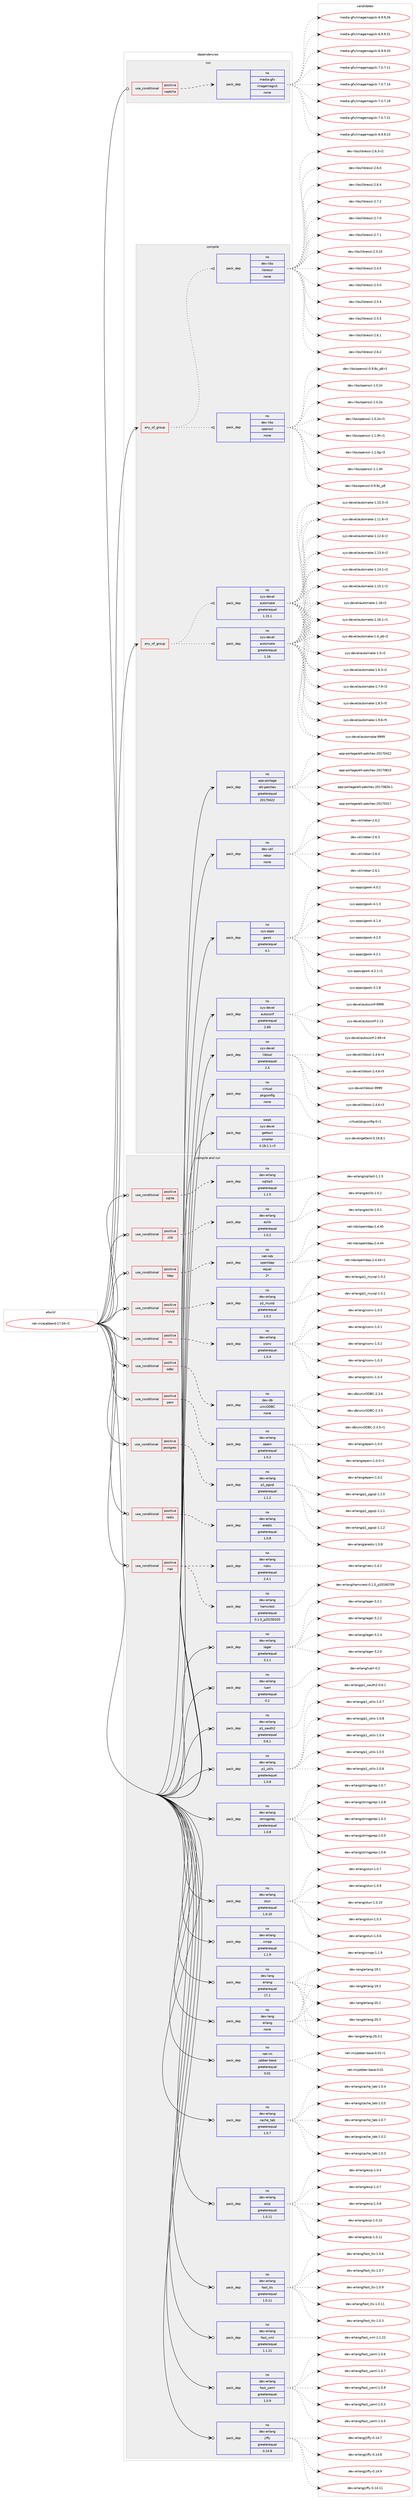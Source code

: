 digraph prolog {

# *************
# Graph options
# *************

newrank=true;
concentrate=true;
compound=true;
graph [rankdir=LR,fontname=Helvetica,fontsize=10,ranksep=1.5];#, ranksep=2.5, nodesep=0.2];
edge  [arrowhead=vee];
node  [fontname=Helvetica,fontsize=10];

# **********
# The ebuild
# **********

subgraph cluster_leftcol {
color=gray;
rank=same;
label=<<i>ebuild</i>>;
id [label="net-im/ejabberd-17.04-r2", color=red, width=4, href="../net-im/ejabberd-17.04-r2.svg"];
}

# ****************
# The dependencies
# ****************

subgraph cluster_midcol {
color=gray;
label=<<i>dependencies</i>>;
subgraph cluster_compile {
fillcolor="#eeeeee";
style=filled;
label=<<i>compile</i>>;
subgraph any10 {
dependency357 [label=<<TABLE BORDER="0" CELLBORDER="1" CELLSPACING="0" CELLPADDING="4"><TR><TD CELLPADDING="10">any_of_group</TD></TR></TABLE>>, shape=none, color=red];subgraph pack261 {
dependency358 [label=<<TABLE BORDER="0" CELLBORDER="1" CELLSPACING="0" CELLPADDING="4" WIDTH="220"><TR><TD ROWSPAN="6" CELLPADDING="30">pack_dep</TD></TR><TR><TD WIDTH="110">no</TD></TR><TR><TD>dev-libs</TD></TR><TR><TD>openssl</TD></TR><TR><TD>none</TD></TR><TR><TD></TD></TR></TABLE>>, shape=none, color=blue];
}
dependency357:e -> dependency358:w [weight=20,style="dotted",arrowhead="oinv"];
subgraph pack262 {
dependency359 [label=<<TABLE BORDER="0" CELLBORDER="1" CELLSPACING="0" CELLPADDING="4" WIDTH="220"><TR><TD ROWSPAN="6" CELLPADDING="30">pack_dep</TD></TR><TR><TD WIDTH="110">no</TD></TR><TR><TD>dev-libs</TD></TR><TR><TD>libressl</TD></TR><TR><TD>none</TD></TR><TR><TD></TD></TR></TABLE>>, shape=none, color=blue];
}
dependency357:e -> dependency359:w [weight=20,style="dotted",arrowhead="oinv"];
}
id:e -> dependency357:w [weight=20,style="solid",arrowhead="vee"];
subgraph any11 {
dependency360 [label=<<TABLE BORDER="0" CELLBORDER="1" CELLSPACING="0" CELLPADDING="4"><TR><TD CELLPADDING="10">any_of_group</TD></TR></TABLE>>, shape=none, color=red];subgraph pack263 {
dependency361 [label=<<TABLE BORDER="0" CELLBORDER="1" CELLSPACING="0" CELLPADDING="4" WIDTH="220"><TR><TD ROWSPAN="6" CELLPADDING="30">pack_dep</TD></TR><TR><TD WIDTH="110">no</TD></TR><TR><TD>sys-devel</TD></TR><TR><TD>automake</TD></TR><TR><TD>greaterequal</TD></TR><TR><TD>1.16</TD></TR></TABLE>>, shape=none, color=blue];
}
dependency360:e -> dependency361:w [weight=20,style="dotted",arrowhead="oinv"];
subgraph pack264 {
dependency362 [label=<<TABLE BORDER="0" CELLBORDER="1" CELLSPACING="0" CELLPADDING="4" WIDTH="220"><TR><TD ROWSPAN="6" CELLPADDING="30">pack_dep</TD></TR><TR><TD WIDTH="110">no</TD></TR><TR><TD>sys-devel</TD></TR><TR><TD>automake</TD></TR><TR><TD>greaterequal</TD></TR><TR><TD>1.15.1</TD></TR></TABLE>>, shape=none, color=blue];
}
dependency360:e -> dependency362:w [weight=20,style="dotted",arrowhead="oinv"];
}
id:e -> dependency360:w [weight=20,style="solid",arrowhead="vee"];
subgraph pack265 {
dependency363 [label=<<TABLE BORDER="0" CELLBORDER="1" CELLSPACING="0" CELLPADDING="4" WIDTH="220"><TR><TD ROWSPAN="6" CELLPADDING="30">pack_dep</TD></TR><TR><TD WIDTH="110">no</TD></TR><TR><TD>app-portage</TD></TR><TR><TD>elt-patches</TD></TR><TR><TD>greaterequal</TD></TR><TR><TD>20170422</TD></TR></TABLE>>, shape=none, color=blue];
}
id:e -> dependency363:w [weight=20,style="solid",arrowhead="vee"];
subgraph pack266 {
dependency364 [label=<<TABLE BORDER="0" CELLBORDER="1" CELLSPACING="0" CELLPADDING="4" WIDTH="220"><TR><TD ROWSPAN="6" CELLPADDING="30">pack_dep</TD></TR><TR><TD WIDTH="110">no</TD></TR><TR><TD>dev-util</TD></TR><TR><TD>rebar</TD></TR><TR><TD>none</TD></TR><TR><TD></TD></TR></TABLE>>, shape=none, color=blue];
}
id:e -> dependency364:w [weight=20,style="solid",arrowhead="vee"];
subgraph pack267 {
dependency365 [label=<<TABLE BORDER="0" CELLBORDER="1" CELLSPACING="0" CELLPADDING="4" WIDTH="220"><TR><TD ROWSPAN="6" CELLPADDING="30">pack_dep</TD></TR><TR><TD WIDTH="110">no</TD></TR><TR><TD>sys-apps</TD></TR><TR><TD>gawk</TD></TR><TR><TD>greaterequal</TD></TR><TR><TD>4.1</TD></TR></TABLE>>, shape=none, color=blue];
}
id:e -> dependency365:w [weight=20,style="solid",arrowhead="vee"];
subgraph pack268 {
dependency366 [label=<<TABLE BORDER="0" CELLBORDER="1" CELLSPACING="0" CELLPADDING="4" WIDTH="220"><TR><TD ROWSPAN="6" CELLPADDING="30">pack_dep</TD></TR><TR><TD WIDTH="110">no</TD></TR><TR><TD>sys-devel</TD></TR><TR><TD>autoconf</TD></TR><TR><TD>greaterequal</TD></TR><TR><TD>2.69</TD></TR></TABLE>>, shape=none, color=blue];
}
id:e -> dependency366:w [weight=20,style="solid",arrowhead="vee"];
subgraph pack269 {
dependency367 [label=<<TABLE BORDER="0" CELLBORDER="1" CELLSPACING="0" CELLPADDING="4" WIDTH="220"><TR><TD ROWSPAN="6" CELLPADDING="30">pack_dep</TD></TR><TR><TD WIDTH="110">no</TD></TR><TR><TD>sys-devel</TD></TR><TR><TD>libtool</TD></TR><TR><TD>greaterequal</TD></TR><TR><TD>2.4</TD></TR></TABLE>>, shape=none, color=blue];
}
id:e -> dependency367:w [weight=20,style="solid",arrowhead="vee"];
subgraph pack270 {
dependency368 [label=<<TABLE BORDER="0" CELLBORDER="1" CELLSPACING="0" CELLPADDING="4" WIDTH="220"><TR><TD ROWSPAN="6" CELLPADDING="30">pack_dep</TD></TR><TR><TD WIDTH="110">no</TD></TR><TR><TD>virtual</TD></TR><TR><TD>pkgconfig</TD></TR><TR><TD>none</TD></TR><TR><TD></TD></TR></TABLE>>, shape=none, color=blue];
}
id:e -> dependency368:w [weight=20,style="solid",arrowhead="vee"];
subgraph pack271 {
dependency369 [label=<<TABLE BORDER="0" CELLBORDER="1" CELLSPACING="0" CELLPADDING="4" WIDTH="220"><TR><TD ROWSPAN="6" CELLPADDING="30">pack_dep</TD></TR><TR><TD WIDTH="110">weak</TD></TR><TR><TD>sys-devel</TD></TR><TR><TD>gettext</TD></TR><TR><TD>smaller</TD></TR><TR><TD>0.18.1.1-r3</TD></TR></TABLE>>, shape=none, color=blue];
}
id:e -> dependency369:w [weight=20,style="solid",arrowhead="vee"];
}
subgraph cluster_compileandrun {
fillcolor="#eeeeee";
style=filled;
label=<<i>compile and run</i>>;
subgraph cond88 {
dependency370 [label=<<TABLE BORDER="0" CELLBORDER="1" CELLSPACING="0" CELLPADDING="4"><TR><TD ROWSPAN="3" CELLPADDING="10">use_conditional</TD></TR><TR><TD>positive</TD></TR><TR><TD>ldap</TD></TR></TABLE>>, shape=none, color=red];
subgraph pack272 {
dependency371 [label=<<TABLE BORDER="0" CELLBORDER="1" CELLSPACING="0" CELLPADDING="4" WIDTH="220"><TR><TD ROWSPAN="6" CELLPADDING="30">pack_dep</TD></TR><TR><TD WIDTH="110">no</TD></TR><TR><TD>net-nds</TD></TR><TR><TD>openldap</TD></TR><TR><TD>equal</TD></TR><TR><TD>2*</TD></TR></TABLE>>, shape=none, color=blue];
}
dependency370:e -> dependency371:w [weight=20,style="dashed",arrowhead="vee"];
}
id:e -> dependency370:w [weight=20,style="solid",arrowhead="odotvee"];
subgraph cond89 {
dependency372 [label=<<TABLE BORDER="0" CELLBORDER="1" CELLSPACING="0" CELLPADDING="4"><TR><TD ROWSPAN="3" CELLPADDING="10">use_conditional</TD></TR><TR><TD>positive</TD></TR><TR><TD>mysql</TD></TR></TABLE>>, shape=none, color=red];
subgraph pack273 {
dependency373 [label=<<TABLE BORDER="0" CELLBORDER="1" CELLSPACING="0" CELLPADDING="4" WIDTH="220"><TR><TD ROWSPAN="6" CELLPADDING="30">pack_dep</TD></TR><TR><TD WIDTH="110">no</TD></TR><TR><TD>dev-erlang</TD></TR><TR><TD>p1_mysql</TD></TR><TR><TD>greaterequal</TD></TR><TR><TD>1.0.2</TD></TR></TABLE>>, shape=none, color=blue];
}
dependency372:e -> dependency373:w [weight=20,style="dashed",arrowhead="vee"];
}
id:e -> dependency372:w [weight=20,style="solid",arrowhead="odotvee"];
subgraph cond90 {
dependency374 [label=<<TABLE BORDER="0" CELLBORDER="1" CELLSPACING="0" CELLPADDING="4"><TR><TD ROWSPAN="3" CELLPADDING="10">use_conditional</TD></TR><TR><TD>positive</TD></TR><TR><TD>nls</TD></TR></TABLE>>, shape=none, color=red];
subgraph pack274 {
dependency375 [label=<<TABLE BORDER="0" CELLBORDER="1" CELLSPACING="0" CELLPADDING="4" WIDTH="220"><TR><TD ROWSPAN="6" CELLPADDING="30">pack_dep</TD></TR><TR><TD WIDTH="110">no</TD></TR><TR><TD>dev-erlang</TD></TR><TR><TD>iconv</TD></TR><TR><TD>greaterequal</TD></TR><TR><TD>1.0.4</TD></TR></TABLE>>, shape=none, color=blue];
}
dependency374:e -> dependency375:w [weight=20,style="dashed",arrowhead="vee"];
}
id:e -> dependency374:w [weight=20,style="solid",arrowhead="odotvee"];
subgraph cond91 {
dependency376 [label=<<TABLE BORDER="0" CELLBORDER="1" CELLSPACING="0" CELLPADDING="4"><TR><TD ROWSPAN="3" CELLPADDING="10">use_conditional</TD></TR><TR><TD>positive</TD></TR><TR><TD>odbc</TD></TR></TABLE>>, shape=none, color=red];
subgraph pack275 {
dependency377 [label=<<TABLE BORDER="0" CELLBORDER="1" CELLSPACING="0" CELLPADDING="4" WIDTH="220"><TR><TD ROWSPAN="6" CELLPADDING="30">pack_dep</TD></TR><TR><TD WIDTH="110">no</TD></TR><TR><TD>dev-db</TD></TR><TR><TD>unixODBC</TD></TR><TR><TD>none</TD></TR><TR><TD></TD></TR></TABLE>>, shape=none, color=blue];
}
dependency376:e -> dependency377:w [weight=20,style="dashed",arrowhead="vee"];
}
id:e -> dependency376:w [weight=20,style="solid",arrowhead="odotvee"];
subgraph cond92 {
dependency378 [label=<<TABLE BORDER="0" CELLBORDER="1" CELLSPACING="0" CELLPADDING="4"><TR><TD ROWSPAN="3" CELLPADDING="10">use_conditional</TD></TR><TR><TD>positive</TD></TR><TR><TD>pam</TD></TR></TABLE>>, shape=none, color=red];
subgraph pack276 {
dependency379 [label=<<TABLE BORDER="0" CELLBORDER="1" CELLSPACING="0" CELLPADDING="4" WIDTH="220"><TR><TD ROWSPAN="6" CELLPADDING="30">pack_dep</TD></TR><TR><TD WIDTH="110">no</TD></TR><TR><TD>dev-erlang</TD></TR><TR><TD>epam</TD></TR><TR><TD>greaterequal</TD></TR><TR><TD>1.0.2</TD></TR></TABLE>>, shape=none, color=blue];
}
dependency378:e -> dependency379:w [weight=20,style="dashed",arrowhead="vee"];
}
id:e -> dependency378:w [weight=20,style="solid",arrowhead="odotvee"];
subgraph cond93 {
dependency380 [label=<<TABLE BORDER="0" CELLBORDER="1" CELLSPACING="0" CELLPADDING="4"><TR><TD ROWSPAN="3" CELLPADDING="10">use_conditional</TD></TR><TR><TD>positive</TD></TR><TR><TD>postgres</TD></TR></TABLE>>, shape=none, color=red];
subgraph pack277 {
dependency381 [label=<<TABLE BORDER="0" CELLBORDER="1" CELLSPACING="0" CELLPADDING="4" WIDTH="220"><TR><TD ROWSPAN="6" CELLPADDING="30">pack_dep</TD></TR><TR><TD WIDTH="110">no</TD></TR><TR><TD>dev-erlang</TD></TR><TR><TD>p1_pgsql</TD></TR><TR><TD>greaterequal</TD></TR><TR><TD>1.1.2</TD></TR></TABLE>>, shape=none, color=blue];
}
dependency380:e -> dependency381:w [weight=20,style="dashed",arrowhead="vee"];
}
id:e -> dependency380:w [weight=20,style="solid",arrowhead="odotvee"];
subgraph cond94 {
dependency382 [label=<<TABLE BORDER="0" CELLBORDER="1" CELLSPACING="0" CELLPADDING="4"><TR><TD ROWSPAN="3" CELLPADDING="10">use_conditional</TD></TR><TR><TD>positive</TD></TR><TR><TD>redis</TD></TR></TABLE>>, shape=none, color=red];
subgraph pack278 {
dependency383 [label=<<TABLE BORDER="0" CELLBORDER="1" CELLSPACING="0" CELLPADDING="4" WIDTH="220"><TR><TD ROWSPAN="6" CELLPADDING="30">pack_dep</TD></TR><TR><TD WIDTH="110">no</TD></TR><TR><TD>dev-erlang</TD></TR><TR><TD>eredis</TD></TR><TR><TD>greaterequal</TD></TR><TR><TD>1.0.8</TD></TR></TABLE>>, shape=none, color=blue];
}
dependency382:e -> dependency383:w [weight=20,style="dashed",arrowhead="vee"];
}
id:e -> dependency382:w [weight=20,style="solid",arrowhead="odotvee"];
subgraph cond95 {
dependency384 [label=<<TABLE BORDER="0" CELLBORDER="1" CELLSPACING="0" CELLPADDING="4"><TR><TD ROWSPAN="3" CELLPADDING="10">use_conditional</TD></TR><TR><TD>positive</TD></TR><TR><TD>riak</TD></TR></TABLE>>, shape=none, color=red];
subgraph pack279 {
dependency385 [label=<<TABLE BORDER="0" CELLBORDER="1" CELLSPACING="0" CELLPADDING="4" WIDTH="220"><TR><TD ROWSPAN="6" CELLPADDING="30">pack_dep</TD></TR><TR><TD WIDTH="110">no</TD></TR><TR><TD>dev-erlang</TD></TR><TR><TD>hamcrest</TD></TR><TR><TD>greaterequal</TD></TR><TR><TD>0.1.0_p20150103</TD></TR></TABLE>>, shape=none, color=blue];
}
dependency384:e -> dependency385:w [weight=20,style="dashed",arrowhead="vee"];
subgraph pack280 {
dependency386 [label=<<TABLE BORDER="0" CELLBORDER="1" CELLSPACING="0" CELLPADDING="4" WIDTH="220"><TR><TD ROWSPAN="6" CELLPADDING="30">pack_dep</TD></TR><TR><TD WIDTH="110">no</TD></TR><TR><TD>dev-erlang</TD></TR><TR><TD>riakc</TD></TR><TR><TD>greaterequal</TD></TR><TR><TD>2.4.1</TD></TR></TABLE>>, shape=none, color=blue];
}
dependency384:e -> dependency386:w [weight=20,style="dashed",arrowhead="vee"];
}
id:e -> dependency384:w [weight=20,style="solid",arrowhead="odotvee"];
subgraph cond96 {
dependency387 [label=<<TABLE BORDER="0" CELLBORDER="1" CELLSPACING="0" CELLPADDING="4"><TR><TD ROWSPAN="3" CELLPADDING="10">use_conditional</TD></TR><TR><TD>positive</TD></TR><TR><TD>sqlite</TD></TR></TABLE>>, shape=none, color=red];
subgraph pack281 {
dependency388 [label=<<TABLE BORDER="0" CELLBORDER="1" CELLSPACING="0" CELLPADDING="4" WIDTH="220"><TR><TD ROWSPAN="6" CELLPADDING="30">pack_dep</TD></TR><TR><TD WIDTH="110">no</TD></TR><TR><TD>dev-erlang</TD></TR><TR><TD>sqlite3</TD></TR><TR><TD>greaterequal</TD></TR><TR><TD>1.1.5</TD></TR></TABLE>>, shape=none, color=blue];
}
dependency387:e -> dependency388:w [weight=20,style="dashed",arrowhead="vee"];
}
id:e -> dependency387:w [weight=20,style="solid",arrowhead="odotvee"];
subgraph cond97 {
dependency389 [label=<<TABLE BORDER="0" CELLBORDER="1" CELLSPACING="0" CELLPADDING="4"><TR><TD ROWSPAN="3" CELLPADDING="10">use_conditional</TD></TR><TR><TD>positive</TD></TR><TR><TD>zlib</TD></TR></TABLE>>, shape=none, color=red];
subgraph pack282 {
dependency390 [label=<<TABLE BORDER="0" CELLBORDER="1" CELLSPACING="0" CELLPADDING="4" WIDTH="220"><TR><TD ROWSPAN="6" CELLPADDING="30">pack_dep</TD></TR><TR><TD WIDTH="110">no</TD></TR><TR><TD>dev-erlang</TD></TR><TR><TD>ezlib</TD></TR><TR><TD>greaterequal</TD></TR><TR><TD>1.0.2</TD></TR></TABLE>>, shape=none, color=blue];
}
dependency389:e -> dependency390:w [weight=20,style="dashed",arrowhead="vee"];
}
id:e -> dependency389:w [weight=20,style="solid",arrowhead="odotvee"];
subgraph pack283 {
dependency391 [label=<<TABLE BORDER="0" CELLBORDER="1" CELLSPACING="0" CELLPADDING="4" WIDTH="220"><TR><TD ROWSPAN="6" CELLPADDING="30">pack_dep</TD></TR><TR><TD WIDTH="110">no</TD></TR><TR><TD>dev-erlang</TD></TR><TR><TD>cache_tab</TD></TR><TR><TD>greaterequal</TD></TR><TR><TD>1.0.7</TD></TR></TABLE>>, shape=none, color=blue];
}
id:e -> dependency391:w [weight=20,style="solid",arrowhead="odotvee"];
subgraph pack284 {
dependency392 [label=<<TABLE BORDER="0" CELLBORDER="1" CELLSPACING="0" CELLPADDING="4" WIDTH="220"><TR><TD ROWSPAN="6" CELLPADDING="30">pack_dep</TD></TR><TR><TD WIDTH="110">no</TD></TR><TR><TD>dev-erlang</TD></TR><TR><TD>esip</TD></TR><TR><TD>greaterequal</TD></TR><TR><TD>1.0.11</TD></TR></TABLE>>, shape=none, color=blue];
}
id:e -> dependency392:w [weight=20,style="solid",arrowhead="odotvee"];
subgraph pack285 {
dependency393 [label=<<TABLE BORDER="0" CELLBORDER="1" CELLSPACING="0" CELLPADDING="4" WIDTH="220"><TR><TD ROWSPAN="6" CELLPADDING="30">pack_dep</TD></TR><TR><TD WIDTH="110">no</TD></TR><TR><TD>dev-erlang</TD></TR><TR><TD>fast_tls</TD></TR><TR><TD>greaterequal</TD></TR><TR><TD>1.0.11</TD></TR></TABLE>>, shape=none, color=blue];
}
id:e -> dependency393:w [weight=20,style="solid",arrowhead="odotvee"];
subgraph pack286 {
dependency394 [label=<<TABLE BORDER="0" CELLBORDER="1" CELLSPACING="0" CELLPADDING="4" WIDTH="220"><TR><TD ROWSPAN="6" CELLPADDING="30">pack_dep</TD></TR><TR><TD WIDTH="110">no</TD></TR><TR><TD>dev-erlang</TD></TR><TR><TD>fast_xml</TD></TR><TR><TD>greaterequal</TD></TR><TR><TD>1.1.21</TD></TR></TABLE>>, shape=none, color=blue];
}
id:e -> dependency394:w [weight=20,style="solid",arrowhead="odotvee"];
subgraph pack287 {
dependency395 [label=<<TABLE BORDER="0" CELLBORDER="1" CELLSPACING="0" CELLPADDING="4" WIDTH="220"><TR><TD ROWSPAN="6" CELLPADDING="30">pack_dep</TD></TR><TR><TD WIDTH="110">no</TD></TR><TR><TD>dev-erlang</TD></TR><TR><TD>fast_yaml</TD></TR><TR><TD>greaterequal</TD></TR><TR><TD>1.0.9</TD></TR></TABLE>>, shape=none, color=blue];
}
id:e -> dependency395:w [weight=20,style="solid",arrowhead="odotvee"];
subgraph pack288 {
dependency396 [label=<<TABLE BORDER="0" CELLBORDER="1" CELLSPACING="0" CELLPADDING="4" WIDTH="220"><TR><TD ROWSPAN="6" CELLPADDING="30">pack_dep</TD></TR><TR><TD WIDTH="110">no</TD></TR><TR><TD>dev-erlang</TD></TR><TR><TD>jiffy</TD></TR><TR><TD>greaterequal</TD></TR><TR><TD>0.14.8</TD></TR></TABLE>>, shape=none, color=blue];
}
id:e -> dependency396:w [weight=20,style="solid",arrowhead="odotvee"];
subgraph pack289 {
dependency397 [label=<<TABLE BORDER="0" CELLBORDER="1" CELLSPACING="0" CELLPADDING="4" WIDTH="220"><TR><TD ROWSPAN="6" CELLPADDING="30">pack_dep</TD></TR><TR><TD WIDTH="110">no</TD></TR><TR><TD>dev-erlang</TD></TR><TR><TD>lager</TD></TR><TR><TD>greaterequal</TD></TR><TR><TD>3.2.1</TD></TR></TABLE>>, shape=none, color=blue];
}
id:e -> dependency397:w [weight=20,style="solid",arrowhead="odotvee"];
subgraph pack290 {
dependency398 [label=<<TABLE BORDER="0" CELLBORDER="1" CELLSPACING="0" CELLPADDING="4" WIDTH="220"><TR><TD ROWSPAN="6" CELLPADDING="30">pack_dep</TD></TR><TR><TD WIDTH="110">no</TD></TR><TR><TD>dev-erlang</TD></TR><TR><TD>luerl</TD></TR><TR><TD>greaterequal</TD></TR><TR><TD>0.2</TD></TR></TABLE>>, shape=none, color=blue];
}
id:e -> dependency398:w [weight=20,style="solid",arrowhead="odotvee"];
subgraph pack291 {
dependency399 [label=<<TABLE BORDER="0" CELLBORDER="1" CELLSPACING="0" CELLPADDING="4" WIDTH="220"><TR><TD ROWSPAN="6" CELLPADDING="30">pack_dep</TD></TR><TR><TD WIDTH="110">no</TD></TR><TR><TD>dev-erlang</TD></TR><TR><TD>p1_oauth2</TD></TR><TR><TD>greaterequal</TD></TR><TR><TD>0.6.1</TD></TR></TABLE>>, shape=none, color=blue];
}
id:e -> dependency399:w [weight=20,style="solid",arrowhead="odotvee"];
subgraph pack292 {
dependency400 [label=<<TABLE BORDER="0" CELLBORDER="1" CELLSPACING="0" CELLPADDING="4" WIDTH="220"><TR><TD ROWSPAN="6" CELLPADDING="30">pack_dep</TD></TR><TR><TD WIDTH="110">no</TD></TR><TR><TD>dev-erlang</TD></TR><TR><TD>p1_utils</TD></TR><TR><TD>greaterequal</TD></TR><TR><TD>1.0.8</TD></TR></TABLE>>, shape=none, color=blue];
}
id:e -> dependency400:w [weight=20,style="solid",arrowhead="odotvee"];
subgraph pack293 {
dependency401 [label=<<TABLE BORDER="0" CELLBORDER="1" CELLSPACING="0" CELLPADDING="4" WIDTH="220"><TR><TD ROWSPAN="6" CELLPADDING="30">pack_dep</TD></TR><TR><TD WIDTH="110">no</TD></TR><TR><TD>dev-erlang</TD></TR><TR><TD>stringprep</TD></TR><TR><TD>greaterequal</TD></TR><TR><TD>1.0.8</TD></TR></TABLE>>, shape=none, color=blue];
}
id:e -> dependency401:w [weight=20,style="solid",arrowhead="odotvee"];
subgraph pack294 {
dependency402 [label=<<TABLE BORDER="0" CELLBORDER="1" CELLSPACING="0" CELLPADDING="4" WIDTH="220"><TR><TD ROWSPAN="6" CELLPADDING="30">pack_dep</TD></TR><TR><TD WIDTH="110">no</TD></TR><TR><TD>dev-erlang</TD></TR><TR><TD>stun</TD></TR><TR><TD>greaterequal</TD></TR><TR><TD>1.0.10</TD></TR></TABLE>>, shape=none, color=blue];
}
id:e -> dependency402:w [weight=20,style="solid",arrowhead="odotvee"];
subgraph pack295 {
dependency403 [label=<<TABLE BORDER="0" CELLBORDER="1" CELLSPACING="0" CELLPADDING="4" WIDTH="220"><TR><TD ROWSPAN="6" CELLPADDING="30">pack_dep</TD></TR><TR><TD WIDTH="110">no</TD></TR><TR><TD>dev-erlang</TD></TR><TR><TD>xmpp</TD></TR><TR><TD>greaterequal</TD></TR><TR><TD>1.1.9</TD></TR></TABLE>>, shape=none, color=blue];
}
id:e -> dependency403:w [weight=20,style="solid",arrowhead="odotvee"];
subgraph pack296 {
dependency404 [label=<<TABLE BORDER="0" CELLBORDER="1" CELLSPACING="0" CELLPADDING="4" WIDTH="220"><TR><TD ROWSPAN="6" CELLPADDING="30">pack_dep</TD></TR><TR><TD WIDTH="110">no</TD></TR><TR><TD>dev-lang</TD></TR><TR><TD>erlang</TD></TR><TR><TD>greaterequal</TD></TR><TR><TD>17.1</TD></TR></TABLE>>, shape=none, color=blue];
}
id:e -> dependency404:w [weight=20,style="solid",arrowhead="odotvee"];
subgraph pack297 {
dependency405 [label=<<TABLE BORDER="0" CELLBORDER="1" CELLSPACING="0" CELLPADDING="4" WIDTH="220"><TR><TD ROWSPAN="6" CELLPADDING="30">pack_dep</TD></TR><TR><TD WIDTH="110">no</TD></TR><TR><TD>dev-lang</TD></TR><TR><TD>erlang</TD></TR><TR><TD>none</TD></TR><TR><TD></TD></TR></TABLE>>, shape=none, color=blue];
}
id:e -> dependency405:w [weight=20,style="solid",arrowhead="odotvee"];
subgraph pack298 {
dependency406 [label=<<TABLE BORDER="0" CELLBORDER="1" CELLSPACING="0" CELLPADDING="4" WIDTH="220"><TR><TD ROWSPAN="6" CELLPADDING="30">pack_dep</TD></TR><TR><TD WIDTH="110">no</TD></TR><TR><TD>net-im</TD></TR><TR><TD>jabber-base</TD></TR><TR><TD>greaterequal</TD></TR><TR><TD>0.01</TD></TR></TABLE>>, shape=none, color=blue];
}
id:e -> dependency406:w [weight=20,style="solid",arrowhead="odotvee"];
}
subgraph cluster_run {
fillcolor="#eeeeee";
style=filled;
label=<<i>run</i>>;
subgraph cond98 {
dependency407 [label=<<TABLE BORDER="0" CELLBORDER="1" CELLSPACING="0" CELLPADDING="4"><TR><TD ROWSPAN="3" CELLPADDING="10">use_conditional</TD></TR><TR><TD>positive</TD></TR><TR><TD>captcha</TD></TR></TABLE>>, shape=none, color=red];
subgraph pack299 {
dependency408 [label=<<TABLE BORDER="0" CELLBORDER="1" CELLSPACING="0" CELLPADDING="4" WIDTH="220"><TR><TD ROWSPAN="6" CELLPADDING="30">pack_dep</TD></TR><TR><TD WIDTH="110">no</TD></TR><TR><TD>media-gfx</TD></TR><TR><TD>imagemagick</TD></TR><TR><TD>none</TD></TR><TR><TD></TD></TR></TABLE>>, shape=none, color=blue];
}
dependency407:e -> dependency408:w [weight=20,style="dashed",arrowhead="vee"];
}
id:e -> dependency407:w [weight=20,style="solid",arrowhead="odot"];
}
}

# **************
# The candidates
# **************

subgraph cluster_choices {
rank=same;
color=gray;
label=<<i>candidates</i>>;

subgraph choice261 {
color=black;
nodesep=1;
choice1001011184510810598115471111121011101151151084549464946481034511451 [label="dev-libs/openssl-1.1.0g-r3", color=red, width=4,href="../dev-libs/openssl-1.1.0g-r3.svg"];
choice100101118451081059811547111112101110115115108454946494648104 [label="dev-libs/openssl-1.1.0h", color=red, width=4,href="../dev-libs/openssl-1.1.0h.svg"];
choice1001011184510810598115471111121011101151151084548465746561229511256 [label="dev-libs/openssl-0.9.8z_p8", color=red, width=4,href="../dev-libs/openssl-0.9.8z_p8.svg"];
choice10010111845108105981154711111210111011511510845484657465612295112564511449 [label="dev-libs/openssl-0.9.8z_p8-r1", color=red, width=4,href="../dev-libs/openssl-0.9.8z_p8-r1.svg"];
choice100101118451081059811547111112101110115115108454946484650110 [label="dev-libs/openssl-1.0.2n", color=red, width=4,href="../dev-libs/openssl-1.0.2n.svg"];
choice100101118451081059811547111112101110115115108454946484650111 [label="dev-libs/openssl-1.0.2o", color=red, width=4,href="../dev-libs/openssl-1.0.2o.svg"];
choice1001011184510810598115471111121011101151151084549464846501114511449 [label="dev-libs/openssl-1.0.2o-r1", color=red, width=4,href="../dev-libs/openssl-1.0.2o-r1.svg"];
choice1001011184510810598115471111121011101151151084549464946481044511449 [label="dev-libs/openssl-1.1.0h-r1", color=red, width=4,href="../dev-libs/openssl-1.1.0h-r1.svg"];
dependency358:e -> choice1001011184510810598115471111121011101151151084549464946481034511451:w [style=dotted,weight="100"];
dependency358:e -> choice100101118451081059811547111112101110115115108454946494648104:w [style=dotted,weight="100"];
dependency358:e -> choice1001011184510810598115471111121011101151151084548465746561229511256:w [style=dotted,weight="100"];
dependency358:e -> choice10010111845108105981154711111210111011511510845484657465612295112564511449:w [style=dotted,weight="100"];
dependency358:e -> choice100101118451081059811547111112101110115115108454946484650110:w [style=dotted,weight="100"];
dependency358:e -> choice100101118451081059811547111112101110115115108454946484650111:w [style=dotted,weight="100"];
dependency358:e -> choice1001011184510810598115471111121011101151151084549464846501114511449:w [style=dotted,weight="100"];
dependency358:e -> choice1001011184510810598115471111121011101151151084549464946481044511449:w [style=dotted,weight="100"];
}
subgraph choice262 {
color=black;
nodesep=1;
choice10010111845108105981154710810598114101115115108455046554648 [label="dev-libs/libressl-2.7.0", color=red, width=4,href="../dev-libs/libressl-2.7.0.svg"];
choice10010111845108105981154710810598114101115115108455046554649 [label="dev-libs/libressl-2.7.1", color=red, width=4,href="../dev-libs/libressl-2.7.1.svg"];
choice1001011184510810598115471081059811410111511510845504651464948 [label="dev-libs/libressl-2.3.10", color=red, width=4,href="../dev-libs/libressl-2.3.10.svg"];
choice10010111845108105981154710810598114101115115108455046524653 [label="dev-libs/libressl-2.4.5", color=red, width=4,href="../dev-libs/libressl-2.4.5.svg"];
choice10010111845108105981154710810598114101115115108455046534648 [label="dev-libs/libressl-2.5.0", color=red, width=4,href="../dev-libs/libressl-2.5.0.svg"];
choice10010111845108105981154710810598114101115115108455046534652 [label="dev-libs/libressl-2.5.4", color=red, width=4,href="../dev-libs/libressl-2.5.4.svg"];
choice10010111845108105981154710810598114101115115108455046534653 [label="dev-libs/libressl-2.5.5", color=red, width=4,href="../dev-libs/libressl-2.5.5.svg"];
choice10010111845108105981154710810598114101115115108455046544649 [label="dev-libs/libressl-2.6.1", color=red, width=4,href="../dev-libs/libressl-2.6.1.svg"];
choice10010111845108105981154710810598114101115115108455046544650 [label="dev-libs/libressl-2.6.2", color=red, width=4,href="../dev-libs/libressl-2.6.2.svg"];
choice100101118451081059811547108105981141011151151084550465446514511450 [label="dev-libs/libressl-2.6.3-r2", color=red, width=4,href="../dev-libs/libressl-2.6.3-r2.svg"];
choice10010111845108105981154710810598114101115115108455046544648 [label="dev-libs/libressl-2.6.0", color=red, width=4,href="../dev-libs/libressl-2.6.0.svg"];
choice10010111845108105981154710810598114101115115108455046544652 [label="dev-libs/libressl-2.6.4", color=red, width=4,href="../dev-libs/libressl-2.6.4.svg"];
choice10010111845108105981154710810598114101115115108455046554650 [label="dev-libs/libressl-2.7.2", color=red, width=4,href="../dev-libs/libressl-2.7.2.svg"];
dependency359:e -> choice10010111845108105981154710810598114101115115108455046554648:w [style=dotted,weight="100"];
dependency359:e -> choice10010111845108105981154710810598114101115115108455046554649:w [style=dotted,weight="100"];
dependency359:e -> choice1001011184510810598115471081059811410111511510845504651464948:w [style=dotted,weight="100"];
dependency359:e -> choice10010111845108105981154710810598114101115115108455046524653:w [style=dotted,weight="100"];
dependency359:e -> choice10010111845108105981154710810598114101115115108455046534648:w [style=dotted,weight="100"];
dependency359:e -> choice10010111845108105981154710810598114101115115108455046534652:w [style=dotted,weight="100"];
dependency359:e -> choice10010111845108105981154710810598114101115115108455046534653:w [style=dotted,weight="100"];
dependency359:e -> choice10010111845108105981154710810598114101115115108455046544649:w [style=dotted,weight="100"];
dependency359:e -> choice10010111845108105981154710810598114101115115108455046544650:w [style=dotted,weight="100"];
dependency359:e -> choice100101118451081059811547108105981141011151151084550465446514511450:w [style=dotted,weight="100"];
dependency359:e -> choice10010111845108105981154710810598114101115115108455046544648:w [style=dotted,weight="100"];
dependency359:e -> choice10010111845108105981154710810598114101115115108455046544652:w [style=dotted,weight="100"];
dependency359:e -> choice10010111845108105981154710810598114101115115108455046554650:w [style=dotted,weight="100"];
}
subgraph choice263 {
color=black;
nodesep=1;
choice11512111545100101118101108479711711611110997107101454946494846514511451 [label="sys-devel/automake-1.10.3-r3", color=red, width=4,href="../sys-devel/automake-1.10.3-r3.svg"];
choice11512111545100101118101108479711711611110997107101454946494946544511451 [label="sys-devel/automake-1.11.6-r3", color=red, width=4,href="../sys-devel/automake-1.11.6-r3.svg"];
choice11512111545100101118101108479711711611110997107101454946495046544511450 [label="sys-devel/automake-1.12.6-r2", color=red, width=4,href="../sys-devel/automake-1.12.6-r2.svg"];
choice11512111545100101118101108479711711611110997107101454946495146524511450 [label="sys-devel/automake-1.13.4-r2", color=red, width=4,href="../sys-devel/automake-1.13.4-r2.svg"];
choice11512111545100101118101108479711711611110997107101454946495246494511450 [label="sys-devel/automake-1.14.1-r2", color=red, width=4,href="../sys-devel/automake-1.14.1-r2.svg"];
choice11512111545100101118101108479711711611110997107101454946495346494511450 [label="sys-devel/automake-1.15.1-r2", color=red, width=4,href="../sys-devel/automake-1.15.1-r2.svg"];
choice1151211154510010111810110847971171161111099710710145494649544511450 [label="sys-devel/automake-1.16-r2", color=red, width=4,href="../sys-devel/automake-1.16-r2.svg"];
choice11512111545100101118101108479711711611110997107101454946495446494511449 [label="sys-devel/automake-1.16.1-r1", color=red, width=4,href="../sys-devel/automake-1.16.1-r1.svg"];
choice115121115451001011181011084797117116111109971071014549465295112544511450 [label="sys-devel/automake-1.4_p6-r2", color=red, width=4,href="../sys-devel/automake-1.4_p6-r2.svg"];
choice11512111545100101118101108479711711611110997107101454946534511450 [label="sys-devel/automake-1.5-r2", color=red, width=4,href="../sys-devel/automake-1.5-r2.svg"];
choice115121115451001011181011084797117116111109971071014549465446514511450 [label="sys-devel/automake-1.6.3-r2", color=red, width=4,href="../sys-devel/automake-1.6.3-r2.svg"];
choice115121115451001011181011084797117116111109971071014549465546574511451 [label="sys-devel/automake-1.7.9-r3", color=red, width=4,href="../sys-devel/automake-1.7.9-r3.svg"];
choice115121115451001011181011084797117116111109971071014549465646534511453 [label="sys-devel/automake-1.8.5-r5", color=red, width=4,href="../sys-devel/automake-1.8.5-r5.svg"];
choice115121115451001011181011084797117116111109971071014549465746544511453 [label="sys-devel/automake-1.9.6-r5", color=red, width=4,href="../sys-devel/automake-1.9.6-r5.svg"];
choice115121115451001011181011084797117116111109971071014557575757 [label="sys-devel/automake-9999", color=red, width=4,href="../sys-devel/automake-9999.svg"];
dependency361:e -> choice11512111545100101118101108479711711611110997107101454946494846514511451:w [style=dotted,weight="100"];
dependency361:e -> choice11512111545100101118101108479711711611110997107101454946494946544511451:w [style=dotted,weight="100"];
dependency361:e -> choice11512111545100101118101108479711711611110997107101454946495046544511450:w [style=dotted,weight="100"];
dependency361:e -> choice11512111545100101118101108479711711611110997107101454946495146524511450:w [style=dotted,weight="100"];
dependency361:e -> choice11512111545100101118101108479711711611110997107101454946495246494511450:w [style=dotted,weight="100"];
dependency361:e -> choice11512111545100101118101108479711711611110997107101454946495346494511450:w [style=dotted,weight="100"];
dependency361:e -> choice1151211154510010111810110847971171161111099710710145494649544511450:w [style=dotted,weight="100"];
dependency361:e -> choice11512111545100101118101108479711711611110997107101454946495446494511449:w [style=dotted,weight="100"];
dependency361:e -> choice115121115451001011181011084797117116111109971071014549465295112544511450:w [style=dotted,weight="100"];
dependency361:e -> choice11512111545100101118101108479711711611110997107101454946534511450:w [style=dotted,weight="100"];
dependency361:e -> choice115121115451001011181011084797117116111109971071014549465446514511450:w [style=dotted,weight="100"];
dependency361:e -> choice115121115451001011181011084797117116111109971071014549465546574511451:w [style=dotted,weight="100"];
dependency361:e -> choice115121115451001011181011084797117116111109971071014549465646534511453:w [style=dotted,weight="100"];
dependency361:e -> choice115121115451001011181011084797117116111109971071014549465746544511453:w [style=dotted,weight="100"];
dependency361:e -> choice115121115451001011181011084797117116111109971071014557575757:w [style=dotted,weight="100"];
}
subgraph choice264 {
color=black;
nodesep=1;
choice11512111545100101118101108479711711611110997107101454946494846514511451 [label="sys-devel/automake-1.10.3-r3", color=red, width=4,href="../sys-devel/automake-1.10.3-r3.svg"];
choice11512111545100101118101108479711711611110997107101454946494946544511451 [label="sys-devel/automake-1.11.6-r3", color=red, width=4,href="../sys-devel/automake-1.11.6-r3.svg"];
choice11512111545100101118101108479711711611110997107101454946495046544511450 [label="sys-devel/automake-1.12.6-r2", color=red, width=4,href="../sys-devel/automake-1.12.6-r2.svg"];
choice11512111545100101118101108479711711611110997107101454946495146524511450 [label="sys-devel/automake-1.13.4-r2", color=red, width=4,href="../sys-devel/automake-1.13.4-r2.svg"];
choice11512111545100101118101108479711711611110997107101454946495246494511450 [label="sys-devel/automake-1.14.1-r2", color=red, width=4,href="../sys-devel/automake-1.14.1-r2.svg"];
choice11512111545100101118101108479711711611110997107101454946495346494511450 [label="sys-devel/automake-1.15.1-r2", color=red, width=4,href="../sys-devel/automake-1.15.1-r2.svg"];
choice1151211154510010111810110847971171161111099710710145494649544511450 [label="sys-devel/automake-1.16-r2", color=red, width=4,href="../sys-devel/automake-1.16-r2.svg"];
choice11512111545100101118101108479711711611110997107101454946495446494511449 [label="sys-devel/automake-1.16.1-r1", color=red, width=4,href="../sys-devel/automake-1.16.1-r1.svg"];
choice115121115451001011181011084797117116111109971071014549465295112544511450 [label="sys-devel/automake-1.4_p6-r2", color=red, width=4,href="../sys-devel/automake-1.4_p6-r2.svg"];
choice11512111545100101118101108479711711611110997107101454946534511450 [label="sys-devel/automake-1.5-r2", color=red, width=4,href="../sys-devel/automake-1.5-r2.svg"];
choice115121115451001011181011084797117116111109971071014549465446514511450 [label="sys-devel/automake-1.6.3-r2", color=red, width=4,href="../sys-devel/automake-1.6.3-r2.svg"];
choice115121115451001011181011084797117116111109971071014549465546574511451 [label="sys-devel/automake-1.7.9-r3", color=red, width=4,href="../sys-devel/automake-1.7.9-r3.svg"];
choice115121115451001011181011084797117116111109971071014549465646534511453 [label="sys-devel/automake-1.8.5-r5", color=red, width=4,href="../sys-devel/automake-1.8.5-r5.svg"];
choice115121115451001011181011084797117116111109971071014549465746544511453 [label="sys-devel/automake-1.9.6-r5", color=red, width=4,href="../sys-devel/automake-1.9.6-r5.svg"];
choice115121115451001011181011084797117116111109971071014557575757 [label="sys-devel/automake-9999", color=red, width=4,href="../sys-devel/automake-9999.svg"];
dependency362:e -> choice11512111545100101118101108479711711611110997107101454946494846514511451:w [style=dotted,weight="100"];
dependency362:e -> choice11512111545100101118101108479711711611110997107101454946494946544511451:w [style=dotted,weight="100"];
dependency362:e -> choice11512111545100101118101108479711711611110997107101454946495046544511450:w [style=dotted,weight="100"];
dependency362:e -> choice11512111545100101118101108479711711611110997107101454946495146524511450:w [style=dotted,weight="100"];
dependency362:e -> choice11512111545100101118101108479711711611110997107101454946495246494511450:w [style=dotted,weight="100"];
dependency362:e -> choice11512111545100101118101108479711711611110997107101454946495346494511450:w [style=dotted,weight="100"];
dependency362:e -> choice1151211154510010111810110847971171161111099710710145494649544511450:w [style=dotted,weight="100"];
dependency362:e -> choice11512111545100101118101108479711711611110997107101454946495446494511449:w [style=dotted,weight="100"];
dependency362:e -> choice115121115451001011181011084797117116111109971071014549465295112544511450:w [style=dotted,weight="100"];
dependency362:e -> choice11512111545100101118101108479711711611110997107101454946534511450:w [style=dotted,weight="100"];
dependency362:e -> choice115121115451001011181011084797117116111109971071014549465446514511450:w [style=dotted,weight="100"];
dependency362:e -> choice115121115451001011181011084797117116111109971071014549465546574511451:w [style=dotted,weight="100"];
dependency362:e -> choice115121115451001011181011084797117116111109971071014549465646534511453:w [style=dotted,weight="100"];
dependency362:e -> choice115121115451001011181011084797117116111109971071014549465746544511453:w [style=dotted,weight="100"];
dependency362:e -> choice115121115451001011181011084797117116111109971071014557575757:w [style=dotted,weight="100"];
}
subgraph choice265 {
color=black;
nodesep=1;
choice97112112451121111141169710310147101108116451129711699104101115455048495548514955 [label="app-portage/elt-patches-20170317", color=red, width=4,href="../app-portage/elt-patches-20170317.svg"];
choice97112112451121111141169710310147101108116451129711699104101115455048495548525050 [label="app-portage/elt-patches-20170422", color=red, width=4,href="../app-portage/elt-patches-20170422.svg"];
choice97112112451121111141169710310147101108116451129711699104101115455048495548564953 [label="app-portage/elt-patches-20170815", color=red, width=4,href="../app-portage/elt-patches-20170815.svg"];
choice971121124511211111411697103101471011081164511297116991041011154550484955485650544649 [label="app-portage/elt-patches-20170826.1", color=red, width=4,href="../app-portage/elt-patches-20170826.1.svg"];
dependency363:e -> choice97112112451121111141169710310147101108116451129711699104101115455048495548514955:w [style=dotted,weight="100"];
dependency363:e -> choice97112112451121111141169710310147101108116451129711699104101115455048495548525050:w [style=dotted,weight="100"];
dependency363:e -> choice97112112451121111141169710310147101108116451129711699104101115455048495548564953:w [style=dotted,weight="100"];
dependency363:e -> choice971121124511211111411697103101471011081164511297116991041011154550484955485650544649:w [style=dotted,weight="100"];
}
subgraph choice266 {
color=black;
nodesep=1;
choice10010111845117116105108471141019897114455046544649 [label="dev-util/rebar-2.6.1", color=red, width=4,href="../dev-util/rebar-2.6.1.svg"];
choice10010111845117116105108471141019897114455046544650 [label="dev-util/rebar-2.6.2", color=red, width=4,href="../dev-util/rebar-2.6.2.svg"];
choice10010111845117116105108471141019897114455046544651 [label="dev-util/rebar-2.6.3", color=red, width=4,href="../dev-util/rebar-2.6.3.svg"];
choice10010111845117116105108471141019897114455046544652 [label="dev-util/rebar-2.6.4", color=red, width=4,href="../dev-util/rebar-2.6.4.svg"];
dependency364:e -> choice10010111845117116105108471141019897114455046544649:w [style=dotted,weight="100"];
dependency364:e -> choice10010111845117116105108471141019897114455046544650:w [style=dotted,weight="100"];
dependency364:e -> choice10010111845117116105108471141019897114455046544651:w [style=dotted,weight="100"];
dependency364:e -> choice10010111845117116105108471141019897114455046544652:w [style=dotted,weight="100"];
}
subgraph choice267 {
color=black;
nodesep=1;
choice11512111545971121121154710397119107455146494656 [label="sys-apps/gawk-3.1.8", color=red, width=4,href="../sys-apps/gawk-3.1.8.svg"];
choice11512111545971121121154710397119107455246484650 [label="sys-apps/gawk-4.0.2", color=red, width=4,href="../sys-apps/gawk-4.0.2.svg"];
choice11512111545971121121154710397119107455246494651 [label="sys-apps/gawk-4.1.3", color=red, width=4,href="../sys-apps/gawk-4.1.3.svg"];
choice11512111545971121121154710397119107455246494652 [label="sys-apps/gawk-4.1.4", color=red, width=4,href="../sys-apps/gawk-4.1.4.svg"];
choice11512111545971121121154710397119107455246504648 [label="sys-apps/gawk-4.2.0", color=red, width=4,href="../sys-apps/gawk-4.2.0.svg"];
choice11512111545971121121154710397119107455246504649 [label="sys-apps/gawk-4.2.1", color=red, width=4,href="../sys-apps/gawk-4.2.1.svg"];
choice115121115459711211211547103971191074552465046494511449 [label="sys-apps/gawk-4.2.1-r1", color=red, width=4,href="../sys-apps/gawk-4.2.1-r1.svg"];
dependency365:e -> choice11512111545971121121154710397119107455146494656:w [style=dotted,weight="100"];
dependency365:e -> choice11512111545971121121154710397119107455246484650:w [style=dotted,weight="100"];
dependency365:e -> choice11512111545971121121154710397119107455246494651:w [style=dotted,weight="100"];
dependency365:e -> choice11512111545971121121154710397119107455246494652:w [style=dotted,weight="100"];
dependency365:e -> choice11512111545971121121154710397119107455246504648:w [style=dotted,weight="100"];
dependency365:e -> choice11512111545971121121154710397119107455246504649:w [style=dotted,weight="100"];
dependency365:e -> choice115121115459711211211547103971191074552465046494511449:w [style=dotted,weight="100"];
}
subgraph choice268 {
color=black;
nodesep=1;
choice115121115451001011181011084797117116111991111101024550464951 [label="sys-devel/autoconf-2.13", color=red, width=4,href="../sys-devel/autoconf-2.13.svg"];
choice1151211154510010111810110847971171161119911111010245504654574511452 [label="sys-devel/autoconf-2.69-r4", color=red, width=4,href="../sys-devel/autoconf-2.69-r4.svg"];
choice115121115451001011181011084797117116111991111101024557575757 [label="sys-devel/autoconf-9999", color=red, width=4,href="../sys-devel/autoconf-9999.svg"];
dependency366:e -> choice115121115451001011181011084797117116111991111101024550464951:w [style=dotted,weight="100"];
dependency366:e -> choice1151211154510010111810110847971171161119911111010245504654574511452:w [style=dotted,weight="100"];
dependency366:e -> choice115121115451001011181011084797117116111991111101024557575757:w [style=dotted,weight="100"];
}
subgraph choice269 {
color=black;
nodesep=1;
choice1151211154510010111810110847108105981161111111084550465246544511451 [label="sys-devel/libtool-2.4.6-r3", color=red, width=4,href="../sys-devel/libtool-2.4.6-r3.svg"];
choice1151211154510010111810110847108105981161111111084550465246544511452 [label="sys-devel/libtool-2.4.6-r4", color=red, width=4,href="../sys-devel/libtool-2.4.6-r4.svg"];
choice1151211154510010111810110847108105981161111111084550465246544511453 [label="sys-devel/libtool-2.4.6-r5", color=red, width=4,href="../sys-devel/libtool-2.4.6-r5.svg"];
choice1151211154510010111810110847108105981161111111084557575757 [label="sys-devel/libtool-9999", color=red, width=4,href="../sys-devel/libtool-9999.svg"];
dependency367:e -> choice1151211154510010111810110847108105981161111111084550465246544511451:w [style=dotted,weight="100"];
dependency367:e -> choice1151211154510010111810110847108105981161111111084550465246544511452:w [style=dotted,weight="100"];
dependency367:e -> choice1151211154510010111810110847108105981161111111084550465246544511453:w [style=dotted,weight="100"];
dependency367:e -> choice1151211154510010111810110847108105981161111111084557575757:w [style=dotted,weight="100"];
}
subgraph choice270 {
color=black;
nodesep=1;
choice11810511411611797108471121071039911111010210510345484511449 [label="virtual/pkgconfig-0-r1", color=red, width=4,href="../virtual/pkgconfig-0-r1.svg"];
dependency368:e -> choice11810511411611797108471121071039911111010210510345484511449:w [style=dotted,weight="100"];
}
subgraph choice271 {
color=black;
nodesep=1;
choice1151211154510010111810110847103101116116101120116454846495746564649 [label="sys-devel/gettext-0.19.8.1", color=red, width=4,href="../sys-devel/gettext-0.19.8.1.svg"];
dependency369:e -> choice1151211154510010111810110847103101116116101120116454846495746564649:w [style=dotted,weight="100"];
}
subgraph choice272 {
color=black;
nodesep=1;
choice11010111645110100115471111121011101081009711245504652465252 [label="net-nds/openldap-2.4.44", color=red, width=4,href="../net-nds/openldap-2.4.44.svg"];
choice110101116451101001154711111210111010810097112455046524652524511449 [label="net-nds/openldap-2.4.44-r1", color=red, width=4,href="../net-nds/openldap-2.4.44-r1.svg"];
choice11010111645110100115471111121011101081009711245504652465253 [label="net-nds/openldap-2.4.45", color=red, width=4,href="../net-nds/openldap-2.4.45.svg"];
dependency371:e -> choice11010111645110100115471111121011101081009711245504652465252:w [style=dotted,weight="100"];
dependency371:e -> choice110101116451101001154711111210111010810097112455046524652524511449:w [style=dotted,weight="100"];
dependency371:e -> choice11010111645110100115471111121011101081009711245504652465253:w [style=dotted,weight="100"];
}
subgraph choice273 {
color=black;
nodesep=1;
choice1001011184510111410897110103471124995109121115113108454946484649 [label="dev-erlang/p1_mysql-1.0.1", color=red, width=4,href="../dev-erlang/p1_mysql-1.0.1.svg"];
choice1001011184510111410897110103471124995109121115113108454946484650 [label="dev-erlang/p1_mysql-1.0.2", color=red, width=4,href="../dev-erlang/p1_mysql-1.0.2.svg"];
dependency373:e -> choice1001011184510111410897110103471124995109121115113108454946484649:w [style=dotted,weight="100"];
dependency373:e -> choice1001011184510111410897110103471124995109121115113108454946484650:w [style=dotted,weight="100"];
}
subgraph choice274 {
color=black;
nodesep=1;
choice10010111845101114108971101034710599111110118454946484648 [label="dev-erlang/iconv-1.0.0", color=red, width=4,href="../dev-erlang/iconv-1.0.0.svg"];
choice10010111845101114108971101034710599111110118454946484649 [label="dev-erlang/iconv-1.0.1", color=red, width=4,href="../dev-erlang/iconv-1.0.1.svg"];
choice10010111845101114108971101034710599111110118454946484650 [label="dev-erlang/iconv-1.0.2", color=red, width=4,href="../dev-erlang/iconv-1.0.2.svg"];
choice10010111845101114108971101034710599111110118454946484651 [label="dev-erlang/iconv-1.0.3", color=red, width=4,href="../dev-erlang/iconv-1.0.3.svg"];
choice10010111845101114108971101034710599111110118454946484652 [label="dev-erlang/iconv-1.0.4", color=red, width=4,href="../dev-erlang/iconv-1.0.4.svg"];
dependency375:e -> choice10010111845101114108971101034710599111110118454946484648:w [style=dotted,weight="100"];
dependency375:e -> choice10010111845101114108971101034710599111110118454946484649:w [style=dotted,weight="100"];
dependency375:e -> choice10010111845101114108971101034710599111110118454946484650:w [style=dotted,weight="100"];
dependency375:e -> choice10010111845101114108971101034710599111110118454946484651:w [style=dotted,weight="100"];
dependency375:e -> choice10010111845101114108971101034710599111110118454946484652:w [style=dotted,weight="100"];
}
subgraph choice275 {
color=black;
nodesep=1;
choice10010111845100984711711010512079686667455046514653 [label="dev-db/unixODBC-2.3.5", color=red, width=4,href="../dev-db/unixODBC-2.3.5.svg"];
choice100101118451009847117110105120796866674550465146534511449 [label="dev-db/unixODBC-2.3.5-r1", color=red, width=4,href="../dev-db/unixODBC-2.3.5-r1.svg"];
choice10010111845100984711711010512079686667455046514654 [label="dev-db/unixODBC-2.3.6", color=red, width=4,href="../dev-db/unixODBC-2.3.6.svg"];
dependency377:e -> choice10010111845100984711711010512079686667455046514653:w [style=dotted,weight="100"];
dependency377:e -> choice100101118451009847117110105120796866674550465146534511449:w [style=dotted,weight="100"];
dependency377:e -> choice10010111845100984711711010512079686667455046514654:w [style=dotted,weight="100"];
}
subgraph choice276 {
color=black;
nodesep=1;
choice10010111845101114108971101034710111297109454946484648 [label="dev-erlang/epam-1.0.0", color=red, width=4,href="../dev-erlang/epam-1.0.0.svg"];
choice100101118451011141089711010347101112971094549464846484511449 [label="dev-erlang/epam-1.0.0-r1", color=red, width=4,href="../dev-erlang/epam-1.0.0-r1.svg"];
choice10010111845101114108971101034710111297109454946484650 [label="dev-erlang/epam-1.0.2", color=red, width=4,href="../dev-erlang/epam-1.0.2.svg"];
dependency379:e -> choice10010111845101114108971101034710111297109454946484648:w [style=dotted,weight="100"];
dependency379:e -> choice100101118451011141089711010347101112971094549464846484511449:w [style=dotted,weight="100"];
dependency379:e -> choice10010111845101114108971101034710111297109454946484650:w [style=dotted,weight="100"];
}
subgraph choice277 {
color=black;
nodesep=1;
choice1001011184510111410897110103471124995112103115113108454946494648 [label="dev-erlang/p1_pgsql-1.1.0", color=red, width=4,href="../dev-erlang/p1_pgsql-1.1.0.svg"];
choice1001011184510111410897110103471124995112103115113108454946494649 [label="dev-erlang/p1_pgsql-1.1.1", color=red, width=4,href="../dev-erlang/p1_pgsql-1.1.1.svg"];
choice1001011184510111410897110103471124995112103115113108454946494650 [label="dev-erlang/p1_pgsql-1.1.2", color=red, width=4,href="../dev-erlang/p1_pgsql-1.1.2.svg"];
dependency381:e -> choice1001011184510111410897110103471124995112103115113108454946494648:w [style=dotted,weight="100"];
dependency381:e -> choice1001011184510111410897110103471124995112103115113108454946494649:w [style=dotted,weight="100"];
dependency381:e -> choice1001011184510111410897110103471124995112103115113108454946494650:w [style=dotted,weight="100"];
}
subgraph choice278 {
color=black;
nodesep=1;
choice100101118451011141089711010347101114101100105115454946484656 [label="dev-erlang/eredis-1.0.8", color=red, width=4,href="../dev-erlang/eredis-1.0.8.svg"];
dependency383:e -> choice100101118451011141089711010347101114101100105115454946484656:w [style=dotted,weight="100"];
}
subgraph choice279 {
color=black;
nodesep=1;
choice1001011184510111410897110103471049710999114101115116454846494648951125048495448554857 [label="dev-erlang/hamcrest-0.1.0_p20160709", color=red, width=4,href="../dev-erlang/hamcrest-0.1.0_p20160709.svg"];
dependency385:e -> choice1001011184510111410897110103471049710999114101115116454846494648951125048495448554857:w [style=dotted,weight="100"];
}
subgraph choice280 {
color=black;
nodesep=1;
choice1001011184510111410897110103471141059710799455046524650 [label="dev-erlang/riakc-2.4.2", color=red, width=4,href="../dev-erlang/riakc-2.4.2.svg"];
dependency386:e -> choice1001011184510111410897110103471141059710799455046524650:w [style=dotted,weight="100"];
}
subgraph choice281 {
color=black;
nodesep=1;
choice10010111845101114108971101034711511310810511610151454946494653 [label="dev-erlang/sqlite3-1.1.5", color=red, width=4,href="../dev-erlang/sqlite3-1.1.5.svg"];
dependency388:e -> choice10010111845101114108971101034711511310810511610151454946494653:w [style=dotted,weight="100"];
}
subgraph choice282 {
color=black;
nodesep=1;
choice10010111845101114108971101034710112210810598454946484649 [label="dev-erlang/ezlib-1.0.1", color=red, width=4,href="../dev-erlang/ezlib-1.0.1.svg"];
choice10010111845101114108971101034710112210810598454946484650 [label="dev-erlang/ezlib-1.0.2", color=red, width=4,href="../dev-erlang/ezlib-1.0.2.svg"];
dependency390:e -> choice10010111845101114108971101034710112210810598454946484649:w [style=dotted,weight="100"];
dependency390:e -> choice10010111845101114108971101034710112210810598454946484650:w [style=dotted,weight="100"];
}
subgraph choice283 {
color=black;
nodesep=1;
choice100101118451011141089711010347999799104101951169798454946484650 [label="dev-erlang/cache_tab-1.0.2", color=red, width=4,href="../dev-erlang/cache_tab-1.0.2.svg"];
choice100101118451011141089711010347999799104101951169798454946484651 [label="dev-erlang/cache_tab-1.0.3", color=red, width=4,href="../dev-erlang/cache_tab-1.0.3.svg"];
choice100101118451011141089711010347999799104101951169798454946484652 [label="dev-erlang/cache_tab-1.0.4", color=red, width=4,href="../dev-erlang/cache_tab-1.0.4.svg"];
choice100101118451011141089711010347999799104101951169798454946484653 [label="dev-erlang/cache_tab-1.0.5", color=red, width=4,href="../dev-erlang/cache_tab-1.0.5.svg"];
choice100101118451011141089711010347999799104101951169798454946484655 [label="dev-erlang/cache_tab-1.0.7", color=red, width=4,href="../dev-erlang/cache_tab-1.0.7.svg"];
dependency391:e -> choice100101118451011141089711010347999799104101951169798454946484650:w [style=dotted,weight="100"];
dependency391:e -> choice100101118451011141089711010347999799104101951169798454946484651:w [style=dotted,weight="100"];
dependency391:e -> choice100101118451011141089711010347999799104101951169798454946484652:w [style=dotted,weight="100"];
dependency391:e -> choice100101118451011141089711010347999799104101951169798454946484653:w [style=dotted,weight="100"];
dependency391:e -> choice100101118451011141089711010347999799104101951169798454946484655:w [style=dotted,weight="100"];
}
subgraph choice284 {
color=black;
nodesep=1;
choice10010111845101114108971101034710111510511245494648464948 [label="dev-erlang/esip-1.0.10", color=red, width=4,href="../dev-erlang/esip-1.0.10.svg"];
choice10010111845101114108971101034710111510511245494648464949 [label="dev-erlang/esip-1.0.11", color=red, width=4,href="../dev-erlang/esip-1.0.11.svg"];
choice100101118451011141089711010347101115105112454946484652 [label="dev-erlang/esip-1.0.4", color=red, width=4,href="../dev-erlang/esip-1.0.4.svg"];
choice100101118451011141089711010347101115105112454946484655 [label="dev-erlang/esip-1.0.7", color=red, width=4,href="../dev-erlang/esip-1.0.7.svg"];
choice100101118451011141089711010347101115105112454946484656 [label="dev-erlang/esip-1.0.8", color=red, width=4,href="../dev-erlang/esip-1.0.8.svg"];
dependency392:e -> choice10010111845101114108971101034710111510511245494648464948:w [style=dotted,weight="100"];
dependency392:e -> choice10010111845101114108971101034710111510511245494648464949:w [style=dotted,weight="100"];
dependency392:e -> choice100101118451011141089711010347101115105112454946484652:w [style=dotted,weight="100"];
dependency392:e -> choice100101118451011141089711010347101115105112454946484655:w [style=dotted,weight="100"];
dependency392:e -> choice100101118451011141089711010347101115105112454946484656:w [style=dotted,weight="100"];
}
subgraph choice285 {
color=black;
nodesep=1;
choice100101118451011141089711010347102971151169511610811545494648464949 [label="dev-erlang/fast_tls-1.0.11", color=red, width=4,href="../dev-erlang/fast_tls-1.0.11.svg"];
choice1001011184510111410897110103471029711511695116108115454946484651 [label="dev-erlang/fast_tls-1.0.3", color=red, width=4,href="../dev-erlang/fast_tls-1.0.3.svg"];
choice1001011184510111410897110103471029711511695116108115454946484654 [label="dev-erlang/fast_tls-1.0.6", color=red, width=4,href="../dev-erlang/fast_tls-1.0.6.svg"];
choice1001011184510111410897110103471029711511695116108115454946484655 [label="dev-erlang/fast_tls-1.0.7", color=red, width=4,href="../dev-erlang/fast_tls-1.0.7.svg"];
choice1001011184510111410897110103471029711511695116108115454946484657 [label="dev-erlang/fast_tls-1.0.9", color=red, width=4,href="../dev-erlang/fast_tls-1.0.9.svg"];
dependency393:e -> choice100101118451011141089711010347102971151169511610811545494648464949:w [style=dotted,weight="100"];
dependency393:e -> choice1001011184510111410897110103471029711511695116108115454946484651:w [style=dotted,weight="100"];
dependency393:e -> choice1001011184510111410897110103471029711511695116108115454946484654:w [style=dotted,weight="100"];
dependency393:e -> choice1001011184510111410897110103471029711511695116108115454946484655:w [style=dotted,weight="100"];
dependency393:e -> choice1001011184510111410897110103471029711511695116108115454946484657:w [style=dotted,weight="100"];
}
subgraph choice286 {
color=black;
nodesep=1;
choice100101118451011141089711010347102971151169512010910845494649465050 [label="dev-erlang/fast_xml-1.1.22", color=red, width=4,href="../dev-erlang/fast_xml-1.1.22.svg"];
dependency394:e -> choice100101118451011141089711010347102971151169512010910845494649465050:w [style=dotted,weight="100"];
}
subgraph choice287 {
color=black;
nodesep=1;
choice100101118451011141089711010347102971151169512197109108454946484651 [label="dev-erlang/fast_yaml-1.0.3", color=red, width=4,href="../dev-erlang/fast_yaml-1.0.3.svg"];
choice100101118451011141089711010347102971151169512197109108454946484653 [label="dev-erlang/fast_yaml-1.0.5", color=red, width=4,href="../dev-erlang/fast_yaml-1.0.5.svg"];
choice100101118451011141089711010347102971151169512197109108454946484654 [label="dev-erlang/fast_yaml-1.0.6", color=red, width=4,href="../dev-erlang/fast_yaml-1.0.6.svg"];
choice100101118451011141089711010347102971151169512197109108454946484655 [label="dev-erlang/fast_yaml-1.0.7", color=red, width=4,href="../dev-erlang/fast_yaml-1.0.7.svg"];
choice100101118451011141089711010347102971151169512197109108454946484657 [label="dev-erlang/fast_yaml-1.0.9", color=red, width=4,href="../dev-erlang/fast_yaml-1.0.9.svg"];
dependency395:e -> choice100101118451011141089711010347102971151169512197109108454946484651:w [style=dotted,weight="100"];
dependency395:e -> choice100101118451011141089711010347102971151169512197109108454946484653:w [style=dotted,weight="100"];
dependency395:e -> choice100101118451011141089711010347102971151169512197109108454946484654:w [style=dotted,weight="100"];
dependency395:e -> choice100101118451011141089711010347102971151169512197109108454946484655:w [style=dotted,weight="100"];
dependency395:e -> choice100101118451011141089711010347102971151169512197109108454946484657:w [style=dotted,weight="100"];
}
subgraph choice288 {
color=black;
nodesep=1;
choice1001011184510111410897110103471061051021021214548464952464949 [label="dev-erlang/jiffy-0.14.11", color=red, width=4,href="../dev-erlang/jiffy-0.14.11.svg"];
choice10010111845101114108971101034710610510210212145484649524655 [label="dev-erlang/jiffy-0.14.7", color=red, width=4,href="../dev-erlang/jiffy-0.14.7.svg"];
choice10010111845101114108971101034710610510210212145484649524656 [label="dev-erlang/jiffy-0.14.8", color=red, width=4,href="../dev-erlang/jiffy-0.14.8.svg"];
choice10010111845101114108971101034710610510210212145484649524657 [label="dev-erlang/jiffy-0.14.9", color=red, width=4,href="../dev-erlang/jiffy-0.14.9.svg"];
dependency396:e -> choice1001011184510111410897110103471061051021021214548464952464949:w [style=dotted,weight="100"];
dependency396:e -> choice10010111845101114108971101034710610510210212145484649524655:w [style=dotted,weight="100"];
dependency396:e -> choice10010111845101114108971101034710610510210212145484649524656:w [style=dotted,weight="100"];
dependency396:e -> choice10010111845101114108971101034710610510210212145484649524657:w [style=dotted,weight="100"];
}
subgraph choice289 {
color=black;
nodesep=1;
choice10010111845101114108971101034710897103101114455146504648 [label="dev-erlang/lager-3.2.0", color=red, width=4,href="../dev-erlang/lager-3.2.0.svg"];
choice10010111845101114108971101034710897103101114455146504649 [label="dev-erlang/lager-3.2.1", color=red, width=4,href="../dev-erlang/lager-3.2.1.svg"];
choice10010111845101114108971101034710897103101114455146504650 [label="dev-erlang/lager-3.2.2", color=red, width=4,href="../dev-erlang/lager-3.2.2.svg"];
choice10010111845101114108971101034710897103101114455146504652 [label="dev-erlang/lager-3.2.4", color=red, width=4,href="../dev-erlang/lager-3.2.4.svg"];
dependency397:e -> choice10010111845101114108971101034710897103101114455146504648:w [style=dotted,weight="100"];
dependency397:e -> choice10010111845101114108971101034710897103101114455146504649:w [style=dotted,weight="100"];
dependency397:e -> choice10010111845101114108971101034710897103101114455146504650:w [style=dotted,weight="100"];
dependency397:e -> choice10010111845101114108971101034710897103101114455146504652:w [style=dotted,weight="100"];
}
subgraph choice290 {
color=black;
nodesep=1;
choice10010111845101114108971101034710811710111410845484650 [label="dev-erlang/luerl-0.2", color=red, width=4,href="../dev-erlang/luerl-0.2.svg"];
dependency398:e -> choice10010111845101114108971101034710811710111410845484650:w [style=dotted,weight="100"];
}
subgraph choice291 {
color=black;
nodesep=1;
choice10010111845101114108971101034711249951119711711610450454846544649 [label="dev-erlang/p1_oauth2-0.6.1", color=red, width=4,href="../dev-erlang/p1_oauth2-0.6.1.svg"];
dependency399:e -> choice10010111845101114108971101034711249951119711711610450454846544649:w [style=dotted,weight="100"];
}
subgraph choice292 {
color=black;
nodesep=1;
choice1001011184510111410897110103471124995117116105108115454946484652 [label="dev-erlang/p1_utils-1.0.4", color=red, width=4,href="../dev-erlang/p1_utils-1.0.4.svg"];
choice1001011184510111410897110103471124995117116105108115454946484653 [label="dev-erlang/p1_utils-1.0.5", color=red, width=4,href="../dev-erlang/p1_utils-1.0.5.svg"];
choice1001011184510111410897110103471124995117116105108115454946484654 [label="dev-erlang/p1_utils-1.0.6", color=red, width=4,href="../dev-erlang/p1_utils-1.0.6.svg"];
choice1001011184510111410897110103471124995117116105108115454946484655 [label="dev-erlang/p1_utils-1.0.7", color=red, width=4,href="../dev-erlang/p1_utils-1.0.7.svg"];
choice1001011184510111410897110103471124995117116105108115454946484656 [label="dev-erlang/p1_utils-1.0.8", color=red, width=4,href="../dev-erlang/p1_utils-1.0.8.svg"];
dependency400:e -> choice1001011184510111410897110103471124995117116105108115454946484652:w [style=dotted,weight="100"];
dependency400:e -> choice1001011184510111410897110103471124995117116105108115454946484653:w [style=dotted,weight="100"];
dependency400:e -> choice1001011184510111410897110103471124995117116105108115454946484654:w [style=dotted,weight="100"];
dependency400:e -> choice1001011184510111410897110103471124995117116105108115454946484655:w [style=dotted,weight="100"];
dependency400:e -> choice1001011184510111410897110103471124995117116105108115454946484656:w [style=dotted,weight="100"];
}
subgraph choice293 {
color=black;
nodesep=1;
choice100101118451011141089711010347115116114105110103112114101112454946484651 [label="dev-erlang/stringprep-1.0.3", color=red, width=4,href="../dev-erlang/stringprep-1.0.3.svg"];
choice100101118451011141089711010347115116114105110103112114101112454946484653 [label="dev-erlang/stringprep-1.0.5", color=red, width=4,href="../dev-erlang/stringprep-1.0.5.svg"];
choice100101118451011141089711010347115116114105110103112114101112454946484654 [label="dev-erlang/stringprep-1.0.6", color=red, width=4,href="../dev-erlang/stringprep-1.0.6.svg"];
choice100101118451011141089711010347115116114105110103112114101112454946484655 [label="dev-erlang/stringprep-1.0.7", color=red, width=4,href="../dev-erlang/stringprep-1.0.7.svg"];
choice100101118451011141089711010347115116114105110103112114101112454946484656 [label="dev-erlang/stringprep-1.0.8", color=red, width=4,href="../dev-erlang/stringprep-1.0.8.svg"];
dependency401:e -> choice100101118451011141089711010347115116114105110103112114101112454946484651:w [style=dotted,weight="100"];
dependency401:e -> choice100101118451011141089711010347115116114105110103112114101112454946484653:w [style=dotted,weight="100"];
dependency401:e -> choice100101118451011141089711010347115116114105110103112114101112454946484654:w [style=dotted,weight="100"];
dependency401:e -> choice100101118451011141089711010347115116114105110103112114101112454946484655:w [style=dotted,weight="100"];
dependency401:e -> choice100101118451011141089711010347115116114105110103112114101112454946484656:w [style=dotted,weight="100"];
}
subgraph choice294 {
color=black;
nodesep=1;
choice10010111845101114108971101034711511611711045494648464948 [label="dev-erlang/stun-1.0.10", color=red, width=4,href="../dev-erlang/stun-1.0.10.svg"];
choice100101118451011141089711010347115116117110454946484651 [label="dev-erlang/stun-1.0.3", color=red, width=4,href="../dev-erlang/stun-1.0.3.svg"];
choice100101118451011141089711010347115116117110454946484654 [label="dev-erlang/stun-1.0.6", color=red, width=4,href="../dev-erlang/stun-1.0.6.svg"];
choice100101118451011141089711010347115116117110454946484655 [label="dev-erlang/stun-1.0.7", color=red, width=4,href="../dev-erlang/stun-1.0.7.svg"];
choice100101118451011141089711010347115116117110454946484657 [label="dev-erlang/stun-1.0.9", color=red, width=4,href="../dev-erlang/stun-1.0.9.svg"];
dependency402:e -> choice10010111845101114108971101034711511611711045494648464948:w [style=dotted,weight="100"];
dependency402:e -> choice100101118451011141089711010347115116117110454946484651:w [style=dotted,weight="100"];
dependency402:e -> choice100101118451011141089711010347115116117110454946484654:w [style=dotted,weight="100"];
dependency402:e -> choice100101118451011141089711010347115116117110454946484655:w [style=dotted,weight="100"];
dependency402:e -> choice100101118451011141089711010347115116117110454946484657:w [style=dotted,weight="100"];
}
subgraph choice295 {
color=black;
nodesep=1;
choice100101118451011141089711010347120109112112454946494657 [label="dev-erlang/xmpp-1.1.9", color=red, width=4,href="../dev-erlang/xmpp-1.1.9.svg"];
dependency403:e -> choice100101118451011141089711010347120109112112454946494657:w [style=dotted,weight="100"];
}
subgraph choice296 {
color=black;
nodesep=1;
choice100101118451089711010347101114108971101034549574649 [label="dev-lang/erlang-19.1", color=red, width=4,href="../dev-lang/erlang-19.1.svg"];
choice100101118451089711010347101114108971101034549574651 [label="dev-lang/erlang-19.3", color=red, width=4,href="../dev-lang/erlang-19.3.svg"];
choice100101118451089711010347101114108971101034550484650 [label="dev-lang/erlang-20.2", color=red, width=4,href="../dev-lang/erlang-20.2.svg"];
choice100101118451089711010347101114108971101034550484651 [label="dev-lang/erlang-20.3", color=red, width=4,href="../dev-lang/erlang-20.3.svg"];
choice1001011184510897110103471011141089711010345504846514650 [label="dev-lang/erlang-20.3.2", color=red, width=4,href="../dev-lang/erlang-20.3.2.svg"];
dependency404:e -> choice100101118451089711010347101114108971101034549574649:w [style=dotted,weight="100"];
dependency404:e -> choice100101118451089711010347101114108971101034549574651:w [style=dotted,weight="100"];
dependency404:e -> choice100101118451089711010347101114108971101034550484650:w [style=dotted,weight="100"];
dependency404:e -> choice100101118451089711010347101114108971101034550484651:w [style=dotted,weight="100"];
dependency404:e -> choice1001011184510897110103471011141089711010345504846514650:w [style=dotted,weight="100"];
}
subgraph choice297 {
color=black;
nodesep=1;
choice100101118451089711010347101114108971101034549574649 [label="dev-lang/erlang-19.1", color=red, width=4,href="../dev-lang/erlang-19.1.svg"];
choice100101118451089711010347101114108971101034549574651 [label="dev-lang/erlang-19.3", color=red, width=4,href="../dev-lang/erlang-19.3.svg"];
choice100101118451089711010347101114108971101034550484650 [label="dev-lang/erlang-20.2", color=red, width=4,href="../dev-lang/erlang-20.2.svg"];
choice100101118451089711010347101114108971101034550484651 [label="dev-lang/erlang-20.3", color=red, width=4,href="../dev-lang/erlang-20.3.svg"];
choice1001011184510897110103471011141089711010345504846514650 [label="dev-lang/erlang-20.3.2", color=red, width=4,href="../dev-lang/erlang-20.3.2.svg"];
dependency405:e -> choice100101118451089711010347101114108971101034549574649:w [style=dotted,weight="100"];
dependency405:e -> choice100101118451089711010347101114108971101034549574651:w [style=dotted,weight="100"];
dependency405:e -> choice100101118451089711010347101114108971101034550484650:w [style=dotted,weight="100"];
dependency405:e -> choice100101118451089711010347101114108971101034550484651:w [style=dotted,weight="100"];
dependency405:e -> choice1001011184510897110103471011141089711010345504846514650:w [style=dotted,weight="100"];
}
subgraph choice298 {
color=black;
nodesep=1;
choice11010111645105109471069798981011144598971151014548464849 [label="net-im/jabber-base-0.01", color=red, width=4,href="../net-im/jabber-base-0.01.svg"];
choice110101116451051094710697989810111445989711510145484648494511449 [label="net-im/jabber-base-0.01-r1", color=red, width=4,href="../net-im/jabber-base-0.01-r1.svg"];
dependency406:e -> choice11010111645105109471069798981011144598971151014548464849:w [style=dotted,weight="100"];
dependency406:e -> choice110101116451051094710697989810111445989711510145484648494511449:w [style=dotted,weight="100"];
}
subgraph choice299 {
color=black;
nodesep=1;
choice109101100105974510310212047105109971031011099710310599107455446574657465051 [label="media-gfx/imagemagick-6.9.9.23", color=red, width=4,href="../media-gfx/imagemagick-6.9.9.23.svg"];
choice109101100105974510310212047105109971031011099710310599107455446574657465054 [label="media-gfx/imagemagick-6.9.9.26", color=red, width=4,href="../media-gfx/imagemagick-6.9.9.26.svg"];
choice109101100105974510310212047105109971031011099710310599107455446574657465149 [label="media-gfx/imagemagick-6.9.9.31", color=red, width=4,href="../media-gfx/imagemagick-6.9.9.31.svg"];
choice109101100105974510310212047105109971031011099710310599107455446574657465151 [label="media-gfx/imagemagick-6.9.9.33", color=red, width=4,href="../media-gfx/imagemagick-6.9.9.33.svg"];
choice109101100105974510310212047105109971031011099710310599107455546484655464949 [label="media-gfx/imagemagick-7.0.7.11", color=red, width=4,href="../media-gfx/imagemagick-7.0.7.11.svg"];
choice109101100105974510310212047105109971031011099710310599107455546484655464952 [label="media-gfx/imagemagick-7.0.7.14", color=red, width=4,href="../media-gfx/imagemagick-7.0.7.14.svg"];
choice109101100105974510310212047105109971031011099710310599107455546484655464957 [label="media-gfx/imagemagick-7.0.7.19", color=red, width=4,href="../media-gfx/imagemagick-7.0.7.19.svg"];
choice109101100105974510310212047105109971031011099710310599107455546484655465049 [label="media-gfx/imagemagick-7.0.7.21", color=red, width=4,href="../media-gfx/imagemagick-7.0.7.21.svg"];
dependency408:e -> choice109101100105974510310212047105109971031011099710310599107455446574657465051:w [style=dotted,weight="100"];
dependency408:e -> choice109101100105974510310212047105109971031011099710310599107455446574657465054:w [style=dotted,weight="100"];
dependency408:e -> choice109101100105974510310212047105109971031011099710310599107455446574657465149:w [style=dotted,weight="100"];
dependency408:e -> choice109101100105974510310212047105109971031011099710310599107455446574657465151:w [style=dotted,weight="100"];
dependency408:e -> choice109101100105974510310212047105109971031011099710310599107455546484655464949:w [style=dotted,weight="100"];
dependency408:e -> choice109101100105974510310212047105109971031011099710310599107455546484655464952:w [style=dotted,weight="100"];
dependency408:e -> choice109101100105974510310212047105109971031011099710310599107455546484655464957:w [style=dotted,weight="100"];
dependency408:e -> choice109101100105974510310212047105109971031011099710310599107455546484655465049:w [style=dotted,weight="100"];
}
}

}
